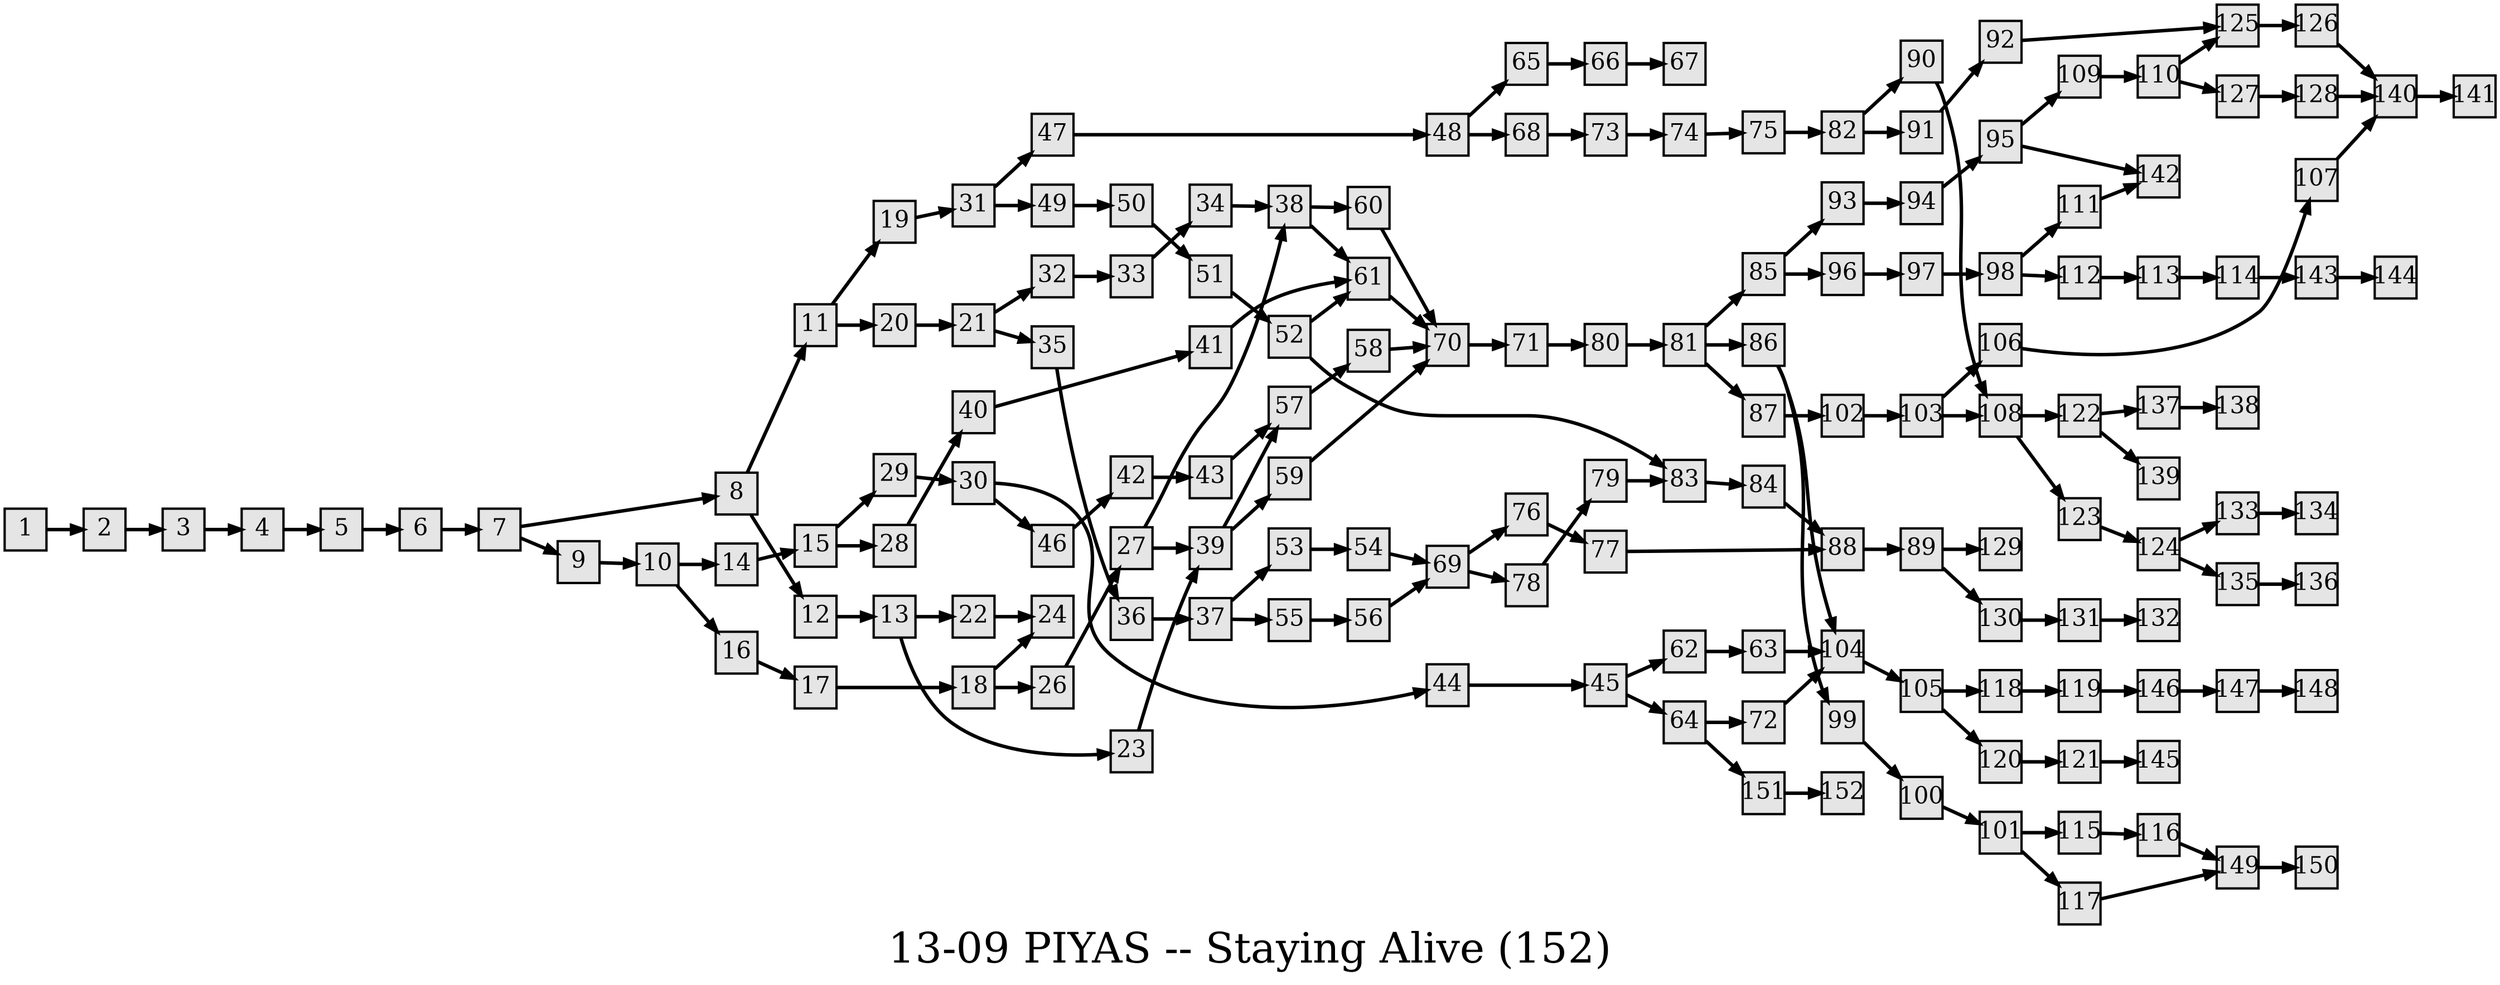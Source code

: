 digraph g{
  graph [ label="13-09 PIYAS -- Staying Alive (152)" rankdir=LR, ordering=out, fontsize=36, nodesep="0.35", ranksep="0.45"];
  node  [shape=rect, penwidth=2, fontsize=20, style=filled, fillcolor=grey90, margin="0,0", labelfloat=true, regular=true, fixedsize=true];
  edge  [labelfloat=true, penwidth=3, fontsize=12];
  // ---;
  // group  : Katz;
  // id     : 13-09;
  // gbid   : 1909;
  // series : Plot-It-Yourself Adventure Stories;
  // title  : Staying Alive;
  // author : William Rotsler;
  // credit:;
  // - name : Ryan Leach;
  // role : encoder;
  // date : 2017-08-16;
  // - name : Jeremy Douglass;
  // role : editor;
  // date : 2018-04-28;
  // render:;
  // - name   : small;
  // styles : gvStyles-small.txt;
  // engine : dot;
  // comment: >;
  
  // ---;
  
  // From | To | Label;
  
  1 -> 2;
  2 -> 3;
  3 -> 4;
  4 -> 5;
  5 -> 6;
  6 -> 7;
  7 -> 8;
  7 -> 9;
  8 -> 11;
  8 -> 12;
  9 -> 10;
  10 -> 14;
  10 -> 16;
  11 -> 19;
  11 -> 20;
  12 -> 13;
  13 -> 22;
  13 -> 23;
  14 -> 15;
  15 -> 29;
  15 -> 28;
  16 -> 17;
  17 -> 18;
  18 -> 24;
  18 -> 26;
  19 -> 31;
  20 -> 21;
  21 -> 32;
  21 -> 35;
  22 -> 24;
  23 -> 39;
  26 -> 27;
  27 -> 38;
  27 -> 39;
  28 -> 40;
  29 -> 30;
  30 -> 44;
  30 -> 46;
  31 -> 47;
  31 -> 49;
  32 -> 33;
  33 -> 34;
  34 -> 38;
  35 -> 36;
  36 -> 37;
  37 -> 53;
  37 -> 55;
  38 -> 60;
  38 -> 61;
  39 -> 57;
  39 -> 59;
  40 -> 41;
  41 -> 61;
  42 -> 43;
  43 -> 57;
  44 -> 45;
  45 -> 62;
  45 -> 64;
  46 -> 42;
  47 -> 48;
  48 -> 65;
  48 -> 68;
  49 -> 50;
  50 -> 51;
  51 -> 52;
  52 -> 61;
  52 -> 83;
  53 -> 54;
  54 -> 69;
  55 -> 56;
  56 -> 69;
  57 -> 58;
  58 -> 70;
  59 -> 70;
  60 -> 70;
  61 -> 70;
  62 -> 63;
  63 -> 104;
  64 -> 72;
  64 -> 151;
  65 -> 66;
  66 -> 67;
  68 -> 73;
  69 -> 76;
  69 -> 78;
  70 -> 71;
  71 -> 80;
  72 -> 104;
  73 -> 74;
  74 -> 75;
  75 -> 82;
  76 -> 77;
  77 -> 88;
  78 -> 79;
  79 -> 83;
  80 -> 81;
  81 -> 85;
  81 -> 86;
  81 -> 87;
  82 -> 90;
  82 -> 91;
  83 -> 84;
  84 -> 88;
  85 -> 93;
  85 -> 96;
  86 -> 104;
  86 -> 99;
  87 -> 102;
  88 -> 89;
  89 -> 129;
  89 -> 130;
  90 -> 108;
  91 -> 92;
  92 -> 125;
  93 -> 94;
  94 -> 95;
  95 -> 109;
  95 -> 142;
  96 -> 97;
  97 -> 98;
  98 -> 111;
  98 -> 112;
  99 -> 100;
  100 -> 101;
  101 -> 115;
  101 -> 117;
  102 -> 103;
  103 -> 106;
  103 -> 108;
  104 -> 105;
  105 -> 118;
  105 -> 120;
  106 -> 107;
  107 -> 140;
  108 -> 122;
  108 -> 123;
  109 -> 110;
  110 -> 125;
  110 -> 127;
  111 -> 142;
  112 -> 113;
  113 -> 114;
  114 -> 143;
  115 -> 116;
  116 -> 149;
  117 -> 149;
  118 -> 119;
  119 -> 146;
  120 -> 121;
  121 -> 145;
  122 -> 137;
  122 -> 139;
  123 -> 124;
  124 -> 133;
  124 -> 135;
  125 -> 126;
  126 -> 140;
  127 -> 128;
  128 -> 140;
  130 -> 131;
  131 -> 132;
  133 -> 134;
  135 -> 136;
  137 -> 138;
  140 -> 141;
  143 -> 144;
  146 -> 147;
  147 -> 148;
  149 -> 150;
  151 -> 152;
}

